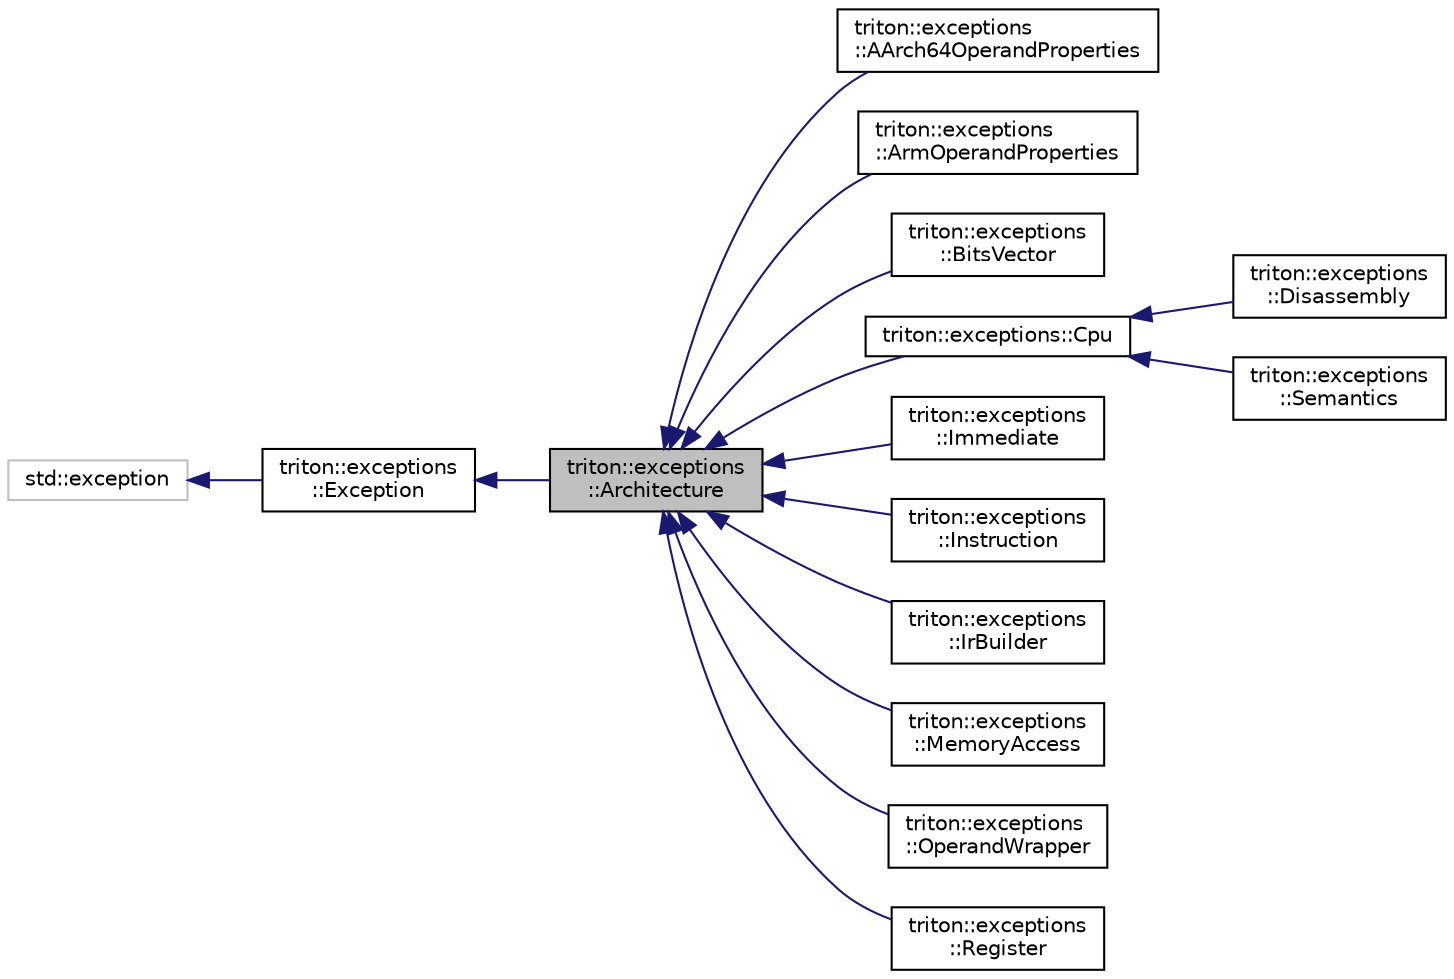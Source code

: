 digraph "triton::exceptions::Architecture"
{
  edge [fontname="Helvetica",fontsize="10",labelfontname="Helvetica",labelfontsize="10"];
  node [fontname="Helvetica",fontsize="10",shape=record];
  rankdir="LR";
  Node0 [label="triton::exceptions\l::Architecture",height=0.2,width=0.4,color="black", fillcolor="grey75", style="filled", fontcolor="black"];
  Node1 -> Node0 [dir="back",color="midnightblue",fontsize="10",style="solid",fontname="Helvetica"];
  Node1 [label="triton::exceptions\l::Exception",height=0.2,width=0.4,color="black", fillcolor="white", style="filled",URL="$classtriton_1_1exceptions_1_1Exception.html",tooltip="The root class of all exceptions. "];
  Node2 -> Node1 [dir="back",color="midnightblue",fontsize="10",style="solid",fontname="Helvetica"];
  Node2 [label="std::exception",height=0.2,width=0.4,color="grey75", fillcolor="white", style="filled"];
  Node0 -> Node3 [dir="back",color="midnightblue",fontsize="10",style="solid",fontname="Helvetica"];
  Node3 [label="triton::exceptions\l::AArch64OperandProperties",height=0.2,width=0.4,color="black", fillcolor="white", style="filled",URL="$classtriton_1_1exceptions_1_1AArch64OperandProperties.html",tooltip="The exception class used by shift mode. "];
  Node0 -> Node4 [dir="back",color="midnightblue",fontsize="10",style="solid",fontname="Helvetica"];
  Node4 [label="triton::exceptions\l::ArmOperandProperties",height=0.2,width=0.4,color="black", fillcolor="white", style="filled",URL="$classtriton_1_1exceptions_1_1ArmOperandProperties.html",tooltip="The exception class used by shift mode. "];
  Node0 -> Node5 [dir="back",color="midnightblue",fontsize="10",style="solid",fontname="Helvetica"];
  Node5 [label="triton::exceptions\l::BitsVector",height=0.2,width=0.4,color="black", fillcolor="white", style="filled",URL="$classtriton_1_1exceptions_1_1BitsVector.html",tooltip="The exception class used by bitvectors. "];
  Node0 -> Node6 [dir="back",color="midnightblue",fontsize="10",style="solid",fontname="Helvetica"];
  Node6 [label="triton::exceptions::Cpu",height=0.2,width=0.4,color="black", fillcolor="white", style="filled",URL="$classtriton_1_1exceptions_1_1Cpu.html",tooltip="The exception class used by all CPUs. "];
  Node6 -> Node7 [dir="back",color="midnightblue",fontsize="10",style="solid",fontname="Helvetica"];
  Node7 [label="triton::exceptions\l::Disassembly",height=0.2,width=0.4,color="black", fillcolor="white", style="filled",URL="$classtriton_1_1exceptions_1_1Disassembly.html",tooltip="The exception class used by the disassembler. "];
  Node6 -> Node8 [dir="back",color="midnightblue",fontsize="10",style="solid",fontname="Helvetica"];
  Node8 [label="triton::exceptions\l::Semantics",height=0.2,width=0.4,color="black", fillcolor="white", style="filled",URL="$classtriton_1_1exceptions_1_1Semantics.html",tooltip="The exception class used by all semantics. "];
  Node0 -> Node9 [dir="back",color="midnightblue",fontsize="10",style="solid",fontname="Helvetica"];
  Node9 [label="triton::exceptions\l::Immediate",height=0.2,width=0.4,color="black", fillcolor="white", style="filled",URL="$classtriton_1_1exceptions_1_1Immediate.html",tooltip="The exception class used by immediates. "];
  Node0 -> Node10 [dir="back",color="midnightblue",fontsize="10",style="solid",fontname="Helvetica"];
  Node10 [label="triton::exceptions\l::Instruction",height=0.2,width=0.4,color="black", fillcolor="white", style="filled",URL="$classtriton_1_1exceptions_1_1Instruction.html",tooltip="The exception class used by an instruction. "];
  Node0 -> Node11 [dir="back",color="midnightblue",fontsize="10",style="solid",fontname="Helvetica"];
  Node11 [label="triton::exceptions\l::IrBuilder",height=0.2,width=0.4,color="black", fillcolor="white", style="filled",URL="$classtriton_1_1exceptions_1_1IrBuilder.html",tooltip="The exception class used by the IR builder. "];
  Node0 -> Node12 [dir="back",color="midnightblue",fontsize="10",style="solid",fontname="Helvetica"];
  Node12 [label="triton::exceptions\l::MemoryAccess",height=0.2,width=0.4,color="black", fillcolor="white", style="filled",URL="$classtriton_1_1exceptions_1_1MemoryAccess.html",tooltip="The exception class used by memory access. "];
  Node0 -> Node13 [dir="back",color="midnightblue",fontsize="10",style="solid",fontname="Helvetica"];
  Node13 [label="triton::exceptions\l::OperandWrapper",height=0.2,width=0.4,color="black", fillcolor="white", style="filled",URL="$classtriton_1_1exceptions_1_1OperandWrapper.html",tooltip="The exception class used by operand wrappers. "];
  Node0 -> Node14 [dir="back",color="midnightblue",fontsize="10",style="solid",fontname="Helvetica"];
  Node14 [label="triton::exceptions\l::Register",height=0.2,width=0.4,color="black", fillcolor="white", style="filled",URL="$classtriton_1_1exceptions_1_1Register.html",tooltip="The exception class used by register operands. "];
}
